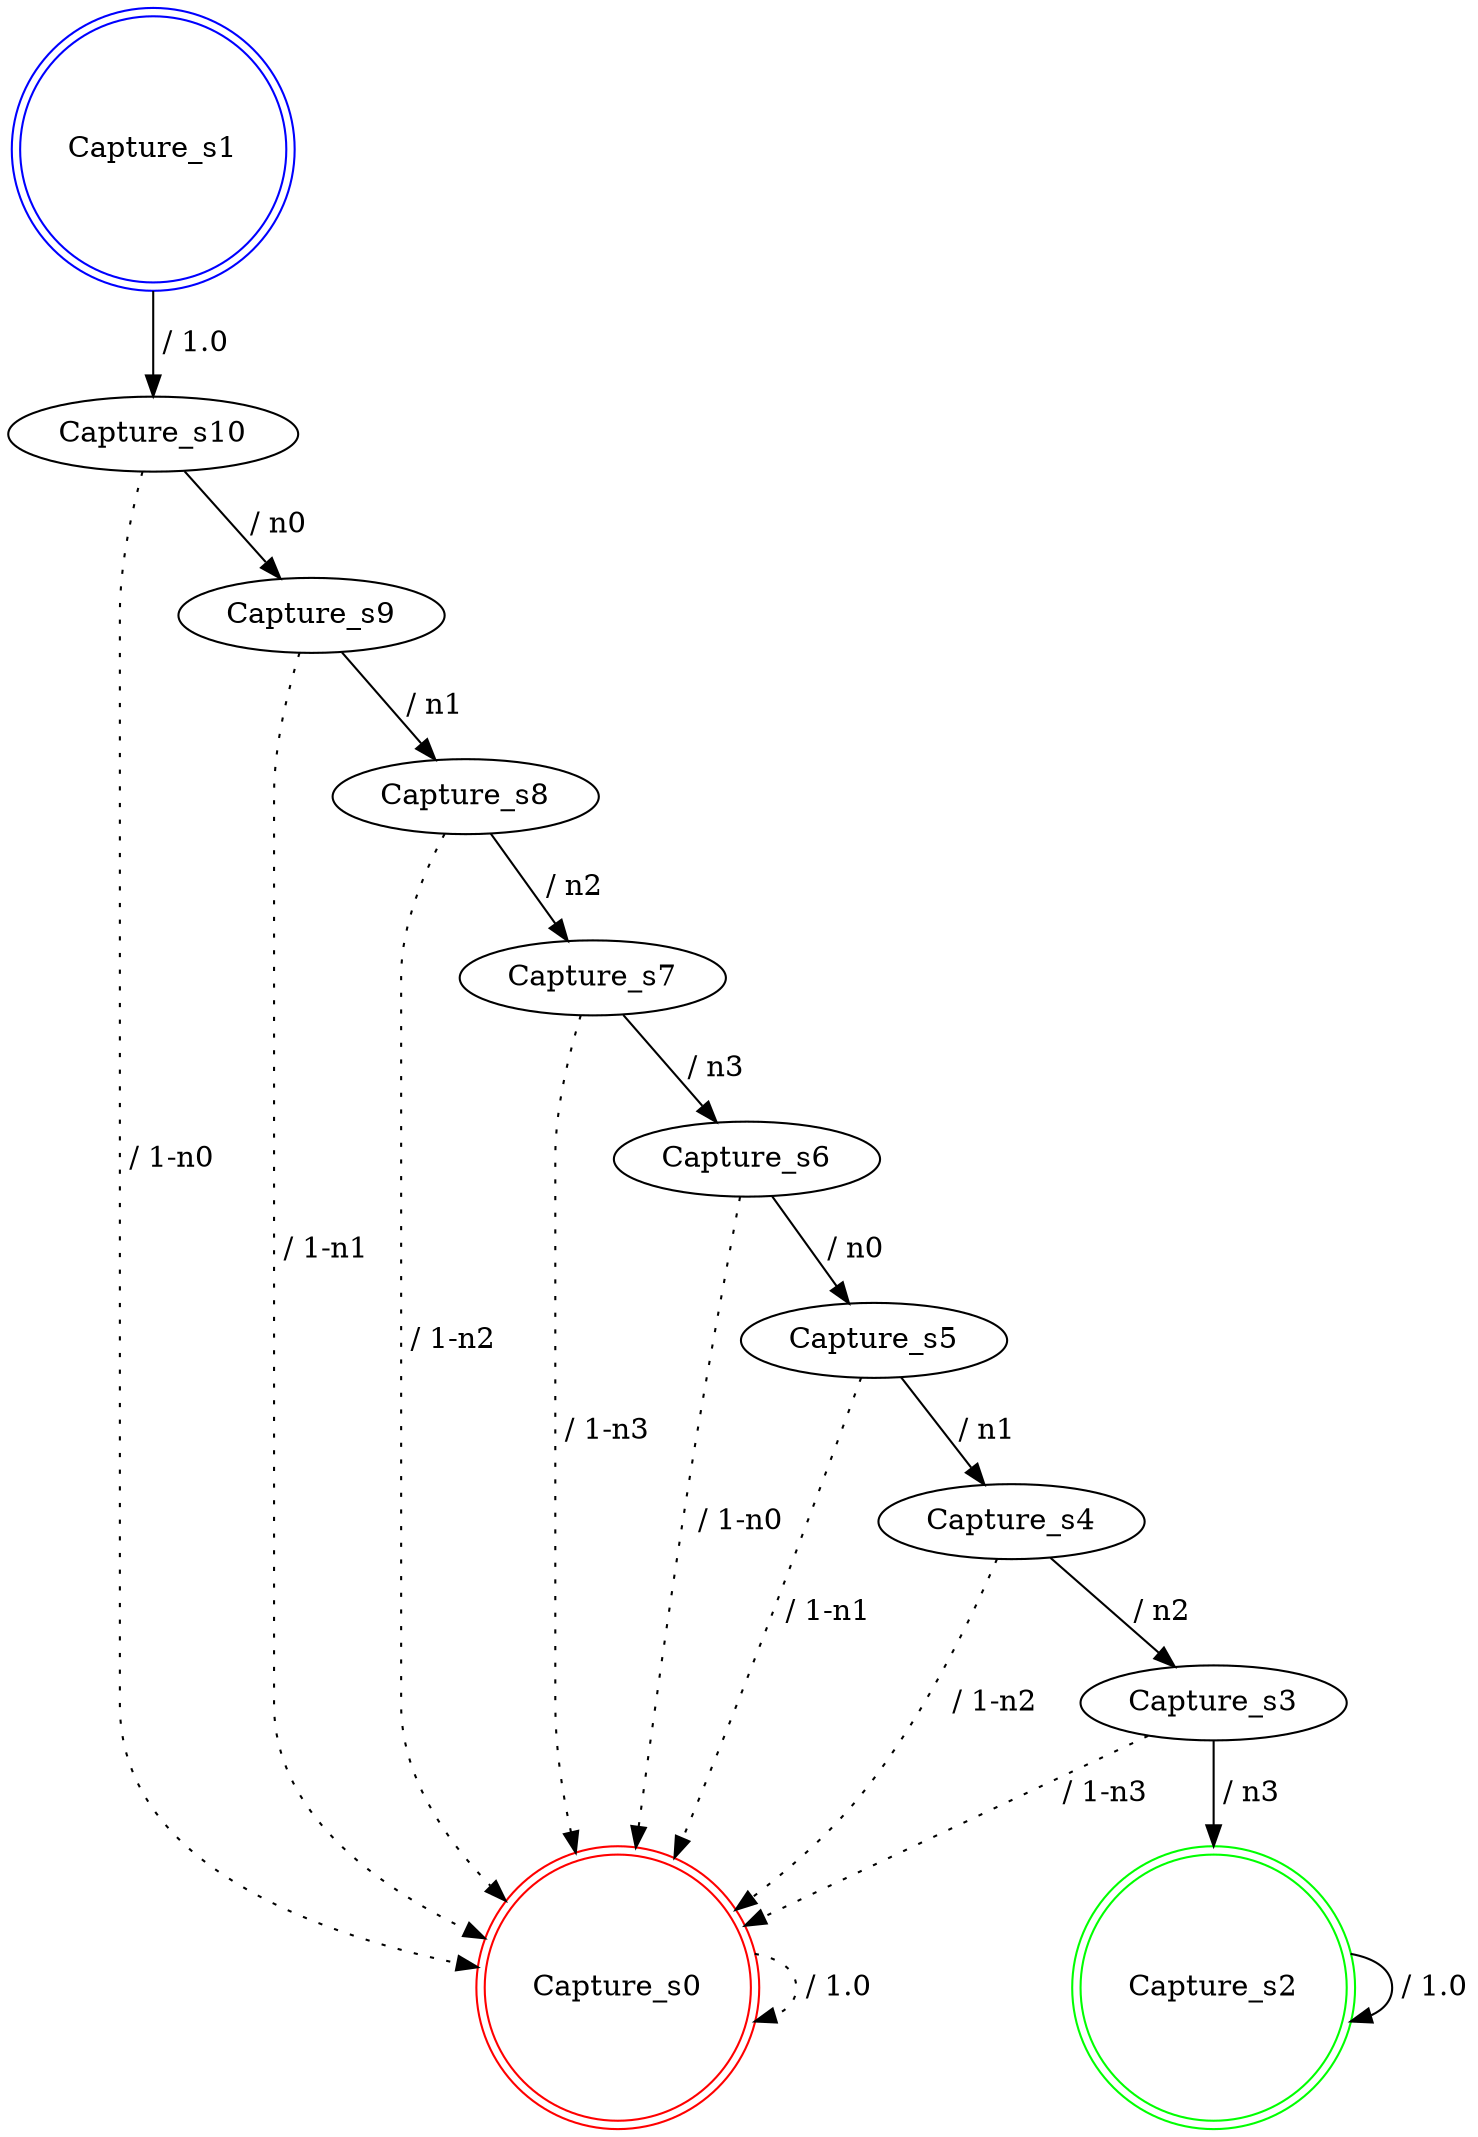digraph graphname {
Capture_s0 [label="Capture_s0",color=red,shape=doublecircle ];
Capture_s1 [label="Capture_s1",color=blue,shape=doublecircle ];
Capture_s2 [label="Capture_s2",color=green,shape=doublecircle ];
Capture_s3 [label="Capture_s3" ];
Capture_s4 [label="Capture_s4" ];
Capture_s5 [label="Capture_s5" ];
Capture_s6 [label="Capture_s6" ];
Capture_s7 [label="Capture_s7" ];
Capture_s8 [label="Capture_s8" ];
Capture_s9 [label="Capture_s9" ];
Capture_s10 [label="Capture_s10" ];
Capture_s0 -> Capture_s0 [label=" / 1.0", style=dotted];
Capture_s1 -> Capture_s10 [label=" / 1.0"];
Capture_s2 -> Capture_s2 [label=" / 1.0"];
Capture_s3 -> Capture_s2 [label=" / n3"];
Capture_s3 -> Capture_s0 [label=" / 1-n3", style=dotted];
Capture_s4 -> Capture_s3 [label=" / n2"];
Capture_s4 -> Capture_s0 [label=" / 1-n2", style=dotted];
Capture_s5 -> Capture_s4 [label=" / n1"];
Capture_s5 -> Capture_s0 [label=" / 1-n1", style=dotted];
Capture_s6 -> Capture_s5 [label=" / n0"];
Capture_s6 -> Capture_s0 [label=" / 1-n0", style=dotted];
Capture_s7 -> Capture_s6 [label=" / n3"];
Capture_s7 -> Capture_s0 [label=" / 1-n3", style=dotted];
Capture_s8 -> Capture_s7 [label=" / n2"];
Capture_s8 -> Capture_s0 [label=" / 1-n2", style=dotted];
Capture_s9 -> Capture_s8 [label=" / n1"];
Capture_s9 -> Capture_s0 [label=" / 1-n1", style=dotted];
Capture_s10 -> Capture_s9 [label=" / n0"];
Capture_s10 -> Capture_s0 [label=" / 1-n0", style=dotted];
}